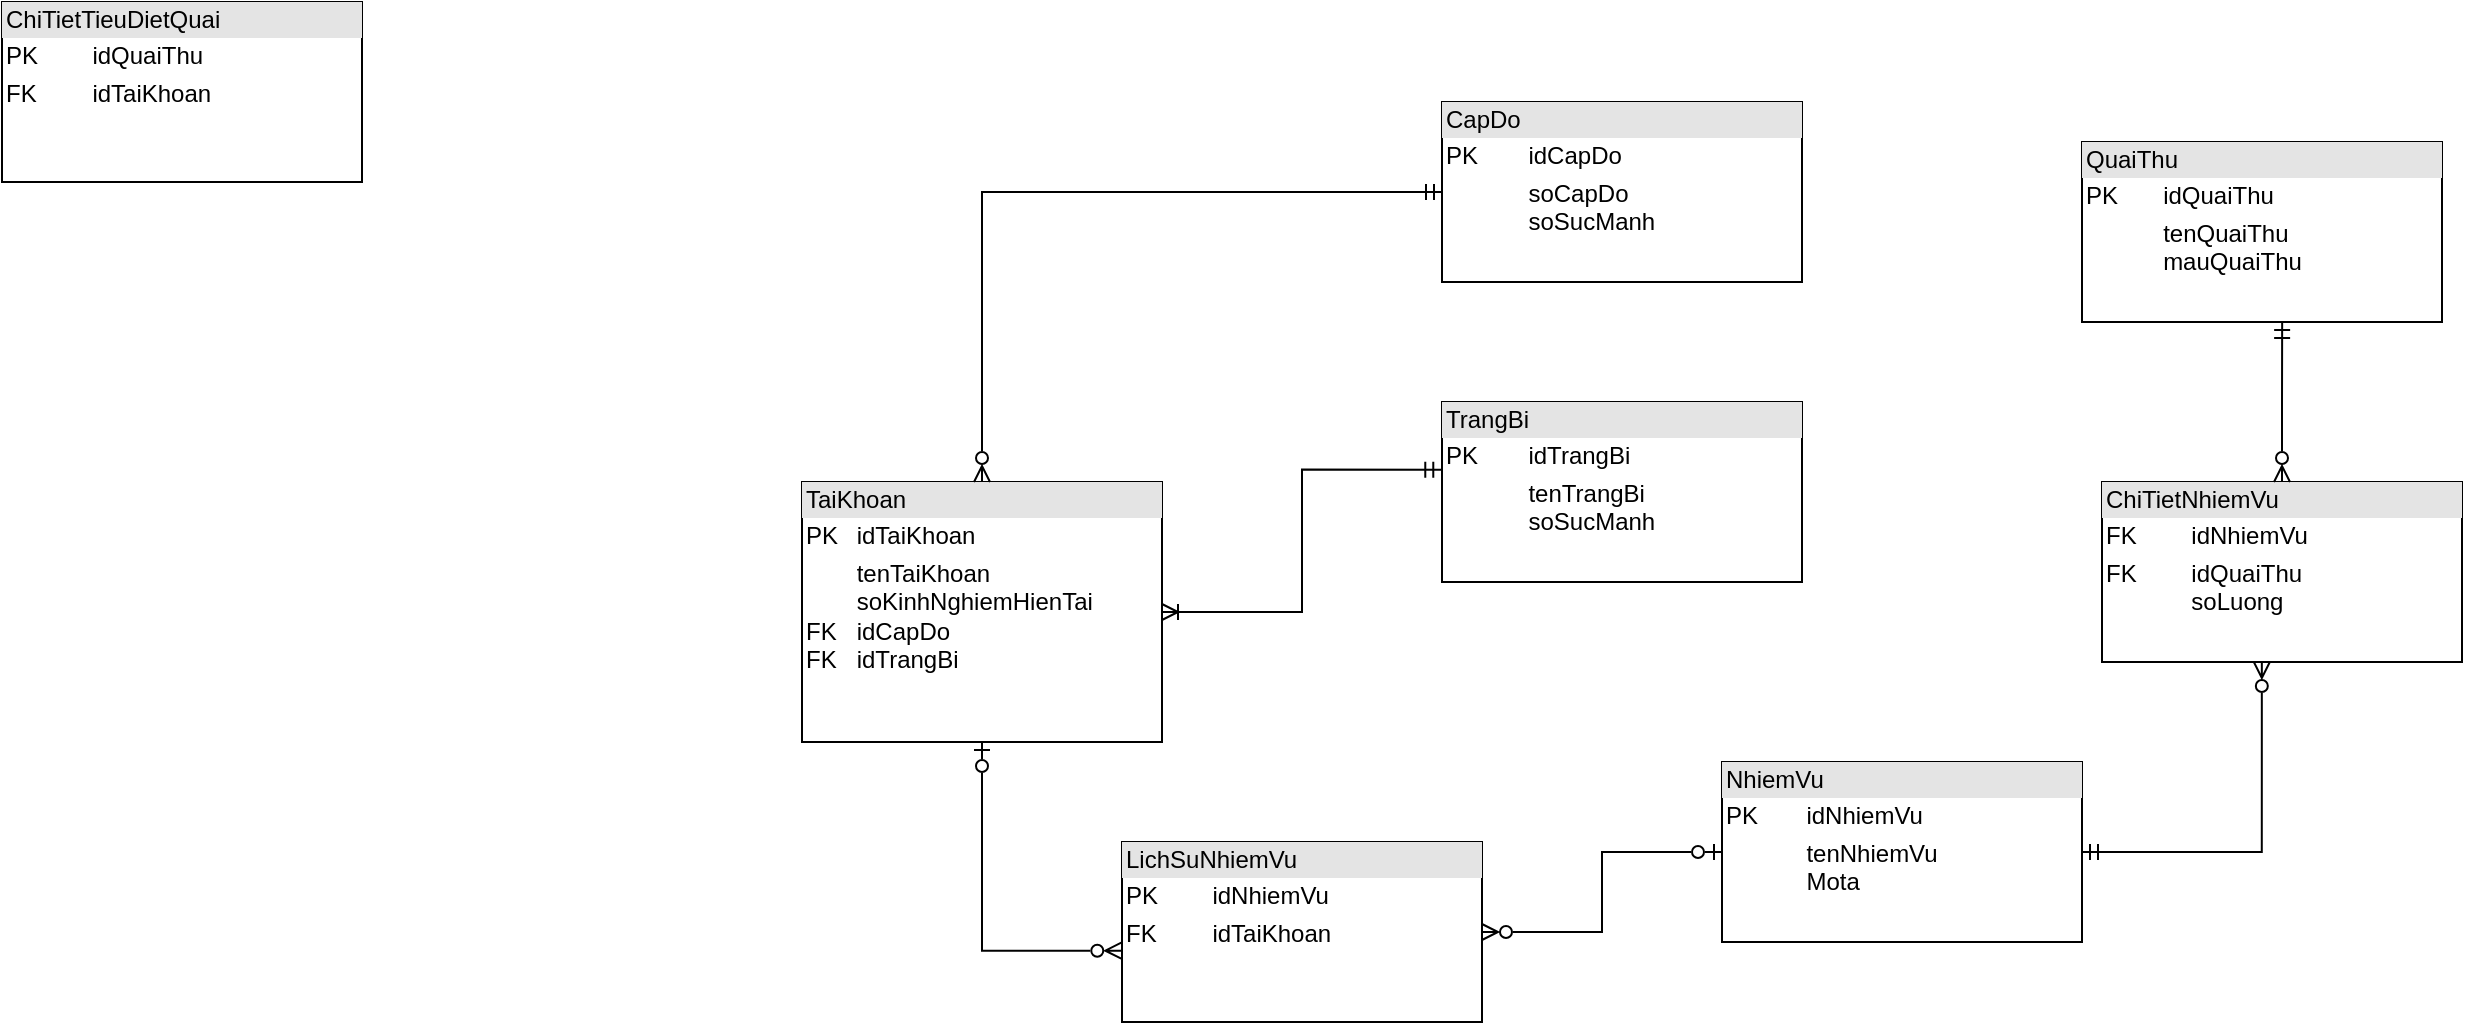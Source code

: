 <mxfile version="28.1.1">
  <diagram name="Trang-1" id="OBkIDekWHhJNyOajGbmc">
    <mxGraphModel dx="1915" dy="600" grid="0" gridSize="10" guides="1" tooltips="1" connect="1" arrows="1" fold="1" page="1" pageScale="1" pageWidth="827" pageHeight="1169" math="0" shadow="0">
      <root>
        <mxCell id="0" />
        <mxCell id="1" parent="0" />
        <mxCell id="Rdxl3QJuO2QRcq4dB8qI-5" value="&lt;div style=&quot;box-sizing: border-box; width: 100%; background: rgb(228, 228, 228); padding: 2px;&quot;&gt;TaiKhoan&lt;/div&gt;&lt;table style=&quot;width:100%;font-size:1em;&quot; cellpadding=&quot;2&quot; cellspacing=&quot;0&quot;&gt;&lt;tbody&gt;&lt;tr&gt;&lt;td&gt;PK&lt;/td&gt;&lt;td&gt;idTaiKhoan&lt;/td&gt;&lt;/tr&gt;&lt;tr&gt;&lt;td&gt;&lt;br&gt;&lt;br&gt;FK&lt;br&gt;FK&lt;/td&gt;&lt;td&gt;tenTaiKhoan&lt;br&gt;soKinhNghiemHienTai&lt;br&gt;idCapDo&lt;br&gt;idTrangBi&lt;/td&gt;&lt;/tr&gt;&lt;/tbody&gt;&lt;/table&gt;" style="verticalAlign=top;align=left;overflow=fill;html=1;whiteSpace=wrap;" vertex="1" parent="1">
          <mxGeometry x="140" y="470" width="180" height="130" as="geometry" />
        </mxCell>
        <mxCell id="Rdxl3QJuO2QRcq4dB8qI-6" value="&lt;div style=&quot;box-sizing: border-box; width: 100%; background: rgb(228, 228, 228); padding: 2px;&quot;&gt;QuaiThu&lt;/div&gt;&lt;table style=&quot;width:100%;font-size:1em;&quot; cellpadding=&quot;2&quot; cellspacing=&quot;0&quot;&gt;&lt;tbody&gt;&lt;tr&gt;&lt;td&gt;PK&lt;/td&gt;&lt;td&gt;idQuaiThu&lt;/td&gt;&lt;/tr&gt;&lt;tr&gt;&lt;td&gt;&lt;br&gt;&lt;/td&gt;&lt;td&gt;tenQuaiThu&lt;br&gt;mauQuaiThu&lt;br&gt;&lt;br&gt;&lt;/td&gt;&lt;/tr&gt;&lt;/tbody&gt;&lt;/table&gt;" style="verticalAlign=top;align=left;overflow=fill;html=1;whiteSpace=wrap;" vertex="1" parent="1">
          <mxGeometry x="780" y="300" width="180" height="90" as="geometry" />
        </mxCell>
        <mxCell id="Rdxl3QJuO2QRcq4dB8qI-13" style="edgeStyle=orthogonalEdgeStyle;rounded=0;orthogonalLoop=1;jettySize=auto;html=1;entryX=0.5;entryY=0;entryDx=0;entryDy=0;endArrow=ERzeroToMany;endFill=0;startArrow=ERmandOne;startFill=0;" edge="1" parent="1" source="Rdxl3QJuO2QRcq4dB8qI-7" target="Rdxl3QJuO2QRcq4dB8qI-5">
          <mxGeometry relative="1" as="geometry" />
        </mxCell>
        <mxCell id="Rdxl3QJuO2QRcq4dB8qI-7" value="&lt;div style=&quot;box-sizing: border-box; width: 100%; background: rgb(228, 228, 228); padding: 2px;&quot;&gt;CapDo&lt;/div&gt;&lt;table style=&quot;width:100%;font-size:1em;&quot; cellpadding=&quot;2&quot; cellspacing=&quot;0&quot;&gt;&lt;tbody&gt;&lt;tr&gt;&lt;td&gt;PK&lt;/td&gt;&lt;td&gt;idCapDo&lt;/td&gt;&lt;/tr&gt;&lt;tr&gt;&lt;td&gt;&lt;br&gt;&lt;/td&gt;&lt;td&gt;soCapDo&lt;br&gt;soSucManh&lt;/td&gt;&lt;/tr&gt;&lt;/tbody&gt;&lt;/table&gt;" style="verticalAlign=top;align=left;overflow=fill;html=1;whiteSpace=wrap;" vertex="1" parent="1">
          <mxGeometry x="460" y="280" width="180" height="90" as="geometry" />
        </mxCell>
        <mxCell id="Rdxl3QJuO2QRcq4dB8qI-14" value="&lt;div style=&quot;box-sizing: border-box; width: 100%; background: rgb(228, 228, 228); padding: 2px;&quot;&gt;TrangBi&lt;/div&gt;&lt;table style=&quot;width:100%;font-size:1em;&quot; cellpadding=&quot;2&quot; cellspacing=&quot;0&quot;&gt;&lt;tbody&gt;&lt;tr&gt;&lt;td&gt;PK&lt;/td&gt;&lt;td&gt;idTrangBi&lt;/td&gt;&lt;/tr&gt;&lt;tr&gt;&lt;td&gt;&lt;br&gt;&lt;br&gt;&lt;/td&gt;&lt;td&gt;tenTrangBi&lt;br&gt;soSucManh&lt;br&gt;&lt;/td&gt;&lt;/tr&gt;&lt;/tbody&gt;&lt;/table&gt;" style="verticalAlign=top;align=left;overflow=fill;html=1;whiteSpace=wrap;" vertex="1" parent="1">
          <mxGeometry x="460" y="430" width="180" height="90" as="geometry" />
        </mxCell>
        <mxCell id="Rdxl3QJuO2QRcq4dB8qI-15" style="edgeStyle=orthogonalEdgeStyle;rounded=0;orthogonalLoop=1;jettySize=auto;html=1;entryX=-0.002;entryY=0.376;entryDx=0;entryDy=0;entryPerimeter=0;endArrow=ERmandOne;endFill=0;startArrow=ERoneToMany;startFill=0;" edge="1" parent="1" source="Rdxl3QJuO2QRcq4dB8qI-5" target="Rdxl3QJuO2QRcq4dB8qI-14">
          <mxGeometry relative="1" as="geometry" />
        </mxCell>
        <mxCell id="Rdxl3QJuO2QRcq4dB8qI-19" value="&lt;div style=&quot;box-sizing: border-box; width: 100%; background: rgb(228, 228, 228); padding: 2px;&quot;&gt;ChiTietTieuDietQuai&lt;/div&gt;&lt;table style=&quot;width:100%;font-size:1em;&quot; cellpadding=&quot;2&quot; cellspacing=&quot;0&quot;&gt;&lt;tbody&gt;&lt;tr&gt;&lt;td&gt;PK&lt;/td&gt;&lt;td&gt;idQuaiThu&lt;/td&gt;&lt;/tr&gt;&lt;tr&gt;&lt;td&gt;FK&lt;/td&gt;&lt;td&gt;idTaiKhoan&lt;br&gt;&lt;/td&gt;&lt;/tr&gt;&lt;/tbody&gt;&lt;/table&gt;" style="verticalAlign=top;align=left;overflow=fill;html=1;whiteSpace=wrap;" vertex="1" parent="1">
          <mxGeometry x="-260" y="230" width="180" height="90" as="geometry" />
        </mxCell>
        <mxCell id="Rdxl3QJuO2QRcq4dB8qI-22" value="&lt;div style=&quot;box-sizing: border-box; width: 100%; background: rgb(228, 228, 228); padding: 2px;&quot;&gt;NhiemVu&lt;/div&gt;&lt;table style=&quot;width:100%;font-size:1em;&quot; cellpadding=&quot;2&quot; cellspacing=&quot;0&quot;&gt;&lt;tbody&gt;&lt;tr&gt;&lt;td&gt;PK&lt;/td&gt;&lt;td&gt;idNhiemVu&lt;/td&gt;&lt;/tr&gt;&lt;tr&gt;&lt;td&gt;&lt;br&gt;&lt;br&gt;&lt;/td&gt;&lt;td&gt;tenNhiemVu&lt;br&gt;Mota&lt;br&gt;&lt;br&gt;&lt;/td&gt;&lt;/tr&gt;&lt;/tbody&gt;&lt;/table&gt;" style="verticalAlign=top;align=left;overflow=fill;html=1;whiteSpace=wrap;" vertex="1" parent="1">
          <mxGeometry x="600" y="610" width="180" height="90" as="geometry" />
        </mxCell>
        <mxCell id="Rdxl3QJuO2QRcq4dB8qI-26" style="edgeStyle=orthogonalEdgeStyle;rounded=0;orthogonalLoop=1;jettySize=auto;html=1;exitX=1;exitY=0.5;exitDx=0;exitDy=0;endArrow=ERzeroToOne;endFill=0;startArrow=ERzeroToMany;startFill=0;" edge="1" parent="1" source="Rdxl3QJuO2QRcq4dB8qI-24" target="Rdxl3QJuO2QRcq4dB8qI-22">
          <mxGeometry relative="1" as="geometry" />
        </mxCell>
        <mxCell id="Rdxl3QJuO2QRcq4dB8qI-24" value="&lt;div style=&quot;box-sizing: border-box; width: 100%; background: rgb(228, 228, 228); padding: 2px;&quot;&gt;LichSuNhiemVu&lt;/div&gt;&lt;table style=&quot;width:100%;font-size:1em;&quot; cellpadding=&quot;2&quot; cellspacing=&quot;0&quot;&gt;&lt;tbody&gt;&lt;tr&gt;&lt;td&gt;PK&lt;/td&gt;&lt;td&gt;idNhiemVu&lt;/td&gt;&lt;/tr&gt;&lt;tr&gt;&lt;td&gt;FK&lt;br&gt;&lt;br&gt;&lt;/td&gt;&lt;td&gt;idTaiKhoan&lt;br&gt;&lt;br&gt;&lt;/td&gt;&lt;/tr&gt;&lt;/tbody&gt;&lt;/table&gt;" style="verticalAlign=top;align=left;overflow=fill;html=1;whiteSpace=wrap;" vertex="1" parent="1">
          <mxGeometry x="300" y="650" width="180" height="90" as="geometry" />
        </mxCell>
        <mxCell id="Rdxl3QJuO2QRcq4dB8qI-25" style="edgeStyle=orthogonalEdgeStyle;rounded=0;orthogonalLoop=1;jettySize=auto;html=1;entryX=-0.002;entryY=0.604;entryDx=0;entryDy=0;entryPerimeter=0;endArrow=ERzeroToMany;endFill=0;startArrow=ERzeroToOne;startFill=0;" edge="1" parent="1" source="Rdxl3QJuO2QRcq4dB8qI-5" target="Rdxl3QJuO2QRcq4dB8qI-24">
          <mxGeometry relative="1" as="geometry" />
        </mxCell>
        <mxCell id="Rdxl3QJuO2QRcq4dB8qI-28" value="&lt;div style=&quot;box-sizing: border-box; width: 100%; background: rgb(228, 228, 228); padding: 2px;&quot;&gt;ChiTietNhiemVu&lt;/div&gt;&lt;table style=&quot;width:100%;font-size:1em;&quot; cellpadding=&quot;2&quot; cellspacing=&quot;0&quot;&gt;&lt;tbody&gt;&lt;tr&gt;&lt;td&gt;FK&lt;/td&gt;&lt;td&gt;idNhiemVu&lt;/td&gt;&lt;/tr&gt;&lt;tr&gt;&lt;td&gt;FK&lt;br&gt;&lt;br&gt;&lt;br&gt;&lt;/td&gt;&lt;td&gt;idQuaiThu&lt;br&gt;soLuong&lt;br&gt;&lt;br&gt;&lt;/td&gt;&lt;/tr&gt;&lt;/tbody&gt;&lt;/table&gt;" style="verticalAlign=top;align=left;overflow=fill;html=1;whiteSpace=wrap;" vertex="1" parent="1">
          <mxGeometry x="790" y="470" width="180" height="90" as="geometry" />
        </mxCell>
        <mxCell id="Rdxl3QJuO2QRcq4dB8qI-29" style="edgeStyle=orthogonalEdgeStyle;rounded=0;orthogonalLoop=1;jettySize=auto;html=1;exitX=1;exitY=0.5;exitDx=0;exitDy=0;entryX=0.444;entryY=1;entryDx=0;entryDy=0;entryPerimeter=0;endArrow=ERzeroToMany;endFill=0;startArrow=ERmandOne;startFill=0;" edge="1" parent="1" source="Rdxl3QJuO2QRcq4dB8qI-22" target="Rdxl3QJuO2QRcq4dB8qI-28">
          <mxGeometry relative="1" as="geometry" />
        </mxCell>
        <mxCell id="Rdxl3QJuO2QRcq4dB8qI-30" style="edgeStyle=orthogonalEdgeStyle;rounded=0;orthogonalLoop=1;jettySize=auto;html=1;exitX=0.5;exitY=0;exitDx=0;exitDy=0;entryX=0.556;entryY=1;entryDx=0;entryDy=0;entryPerimeter=0;endArrow=ERmandOne;endFill=0;startArrow=ERzeroToMany;startFill=0;" edge="1" parent="1" source="Rdxl3QJuO2QRcq4dB8qI-28" target="Rdxl3QJuO2QRcq4dB8qI-6">
          <mxGeometry relative="1" as="geometry" />
        </mxCell>
      </root>
    </mxGraphModel>
  </diagram>
</mxfile>
